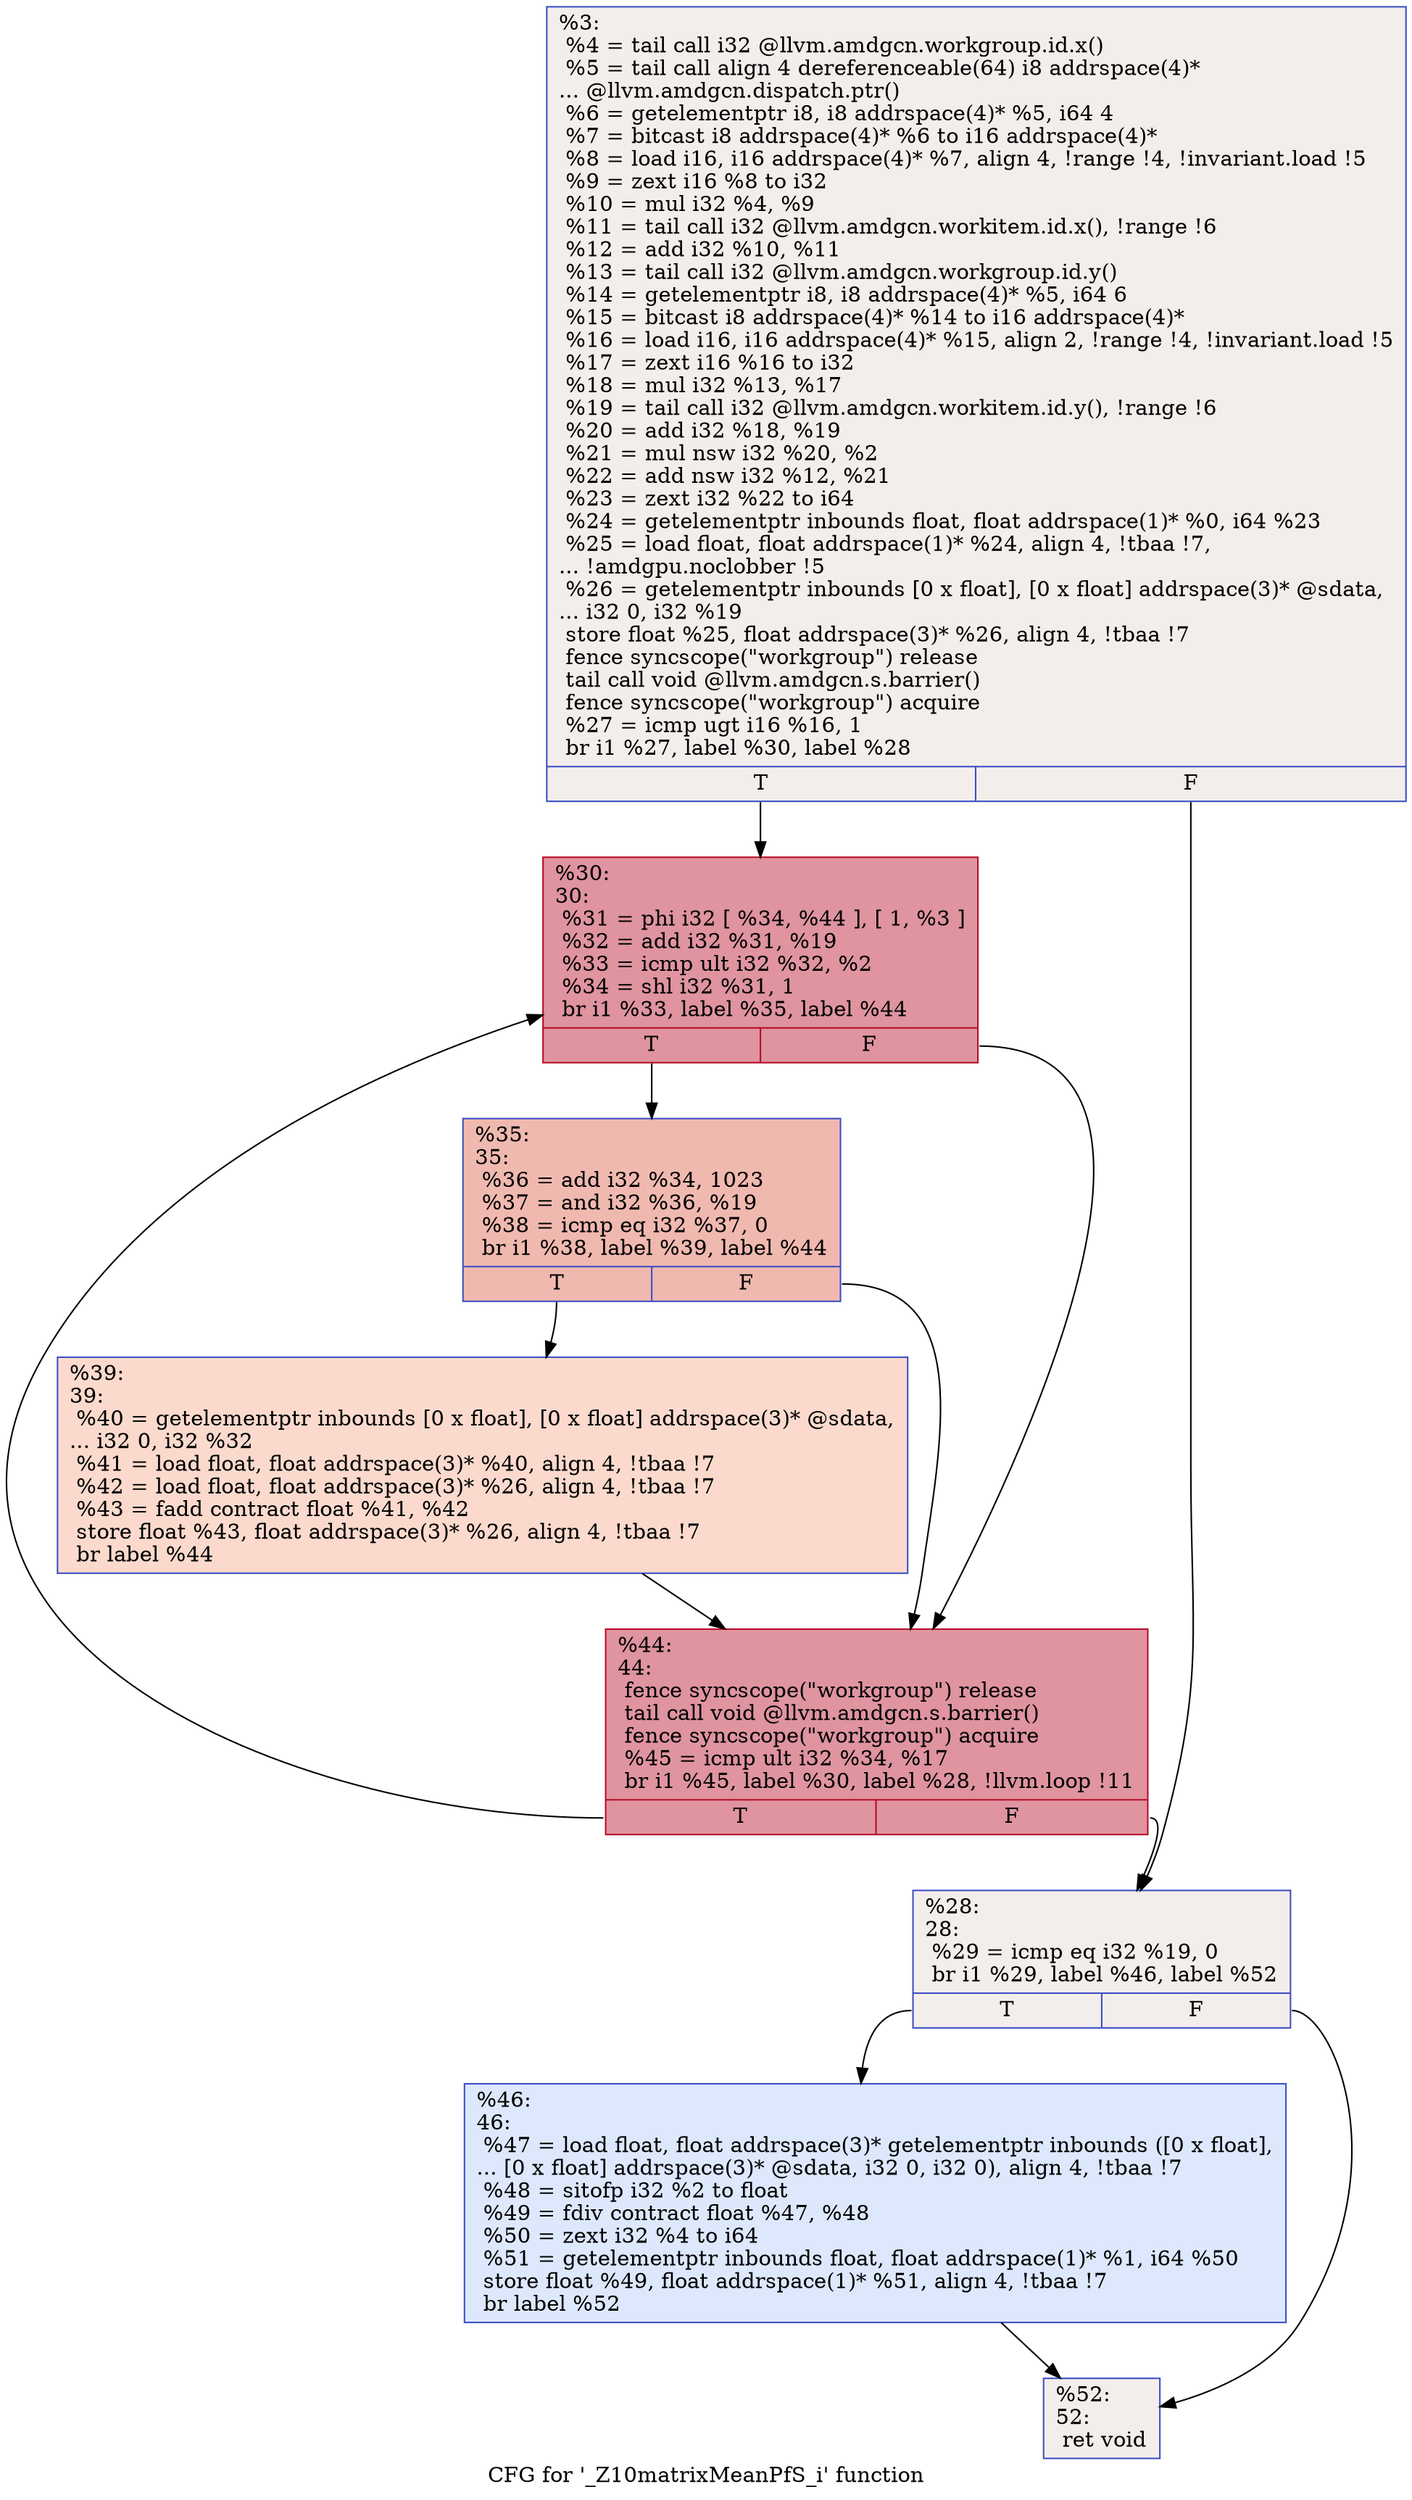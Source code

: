 digraph "CFG for '_Z10matrixMeanPfS_i' function" {
	label="CFG for '_Z10matrixMeanPfS_i' function";

	Node0x4db1140 [shape=record,color="#3d50c3ff", style=filled, fillcolor="#e3d9d370",label="{%3:\l  %4 = tail call i32 @llvm.amdgcn.workgroup.id.x()\l  %5 = tail call align 4 dereferenceable(64) i8 addrspace(4)*\l... @llvm.amdgcn.dispatch.ptr()\l  %6 = getelementptr i8, i8 addrspace(4)* %5, i64 4\l  %7 = bitcast i8 addrspace(4)* %6 to i16 addrspace(4)*\l  %8 = load i16, i16 addrspace(4)* %7, align 4, !range !4, !invariant.load !5\l  %9 = zext i16 %8 to i32\l  %10 = mul i32 %4, %9\l  %11 = tail call i32 @llvm.amdgcn.workitem.id.x(), !range !6\l  %12 = add i32 %10, %11\l  %13 = tail call i32 @llvm.amdgcn.workgroup.id.y()\l  %14 = getelementptr i8, i8 addrspace(4)* %5, i64 6\l  %15 = bitcast i8 addrspace(4)* %14 to i16 addrspace(4)*\l  %16 = load i16, i16 addrspace(4)* %15, align 2, !range !4, !invariant.load !5\l  %17 = zext i16 %16 to i32\l  %18 = mul i32 %13, %17\l  %19 = tail call i32 @llvm.amdgcn.workitem.id.y(), !range !6\l  %20 = add i32 %18, %19\l  %21 = mul nsw i32 %20, %2\l  %22 = add nsw i32 %12, %21\l  %23 = zext i32 %22 to i64\l  %24 = getelementptr inbounds float, float addrspace(1)* %0, i64 %23\l  %25 = load float, float addrspace(1)* %24, align 4, !tbaa !7,\l... !amdgpu.noclobber !5\l  %26 = getelementptr inbounds [0 x float], [0 x float] addrspace(3)* @sdata,\l... i32 0, i32 %19\l  store float %25, float addrspace(3)* %26, align 4, !tbaa !7\l  fence syncscope(\"workgroup\") release\l  tail call void @llvm.amdgcn.s.barrier()\l  fence syncscope(\"workgroup\") acquire\l  %27 = icmp ugt i16 %16, 1\l  br i1 %27, label %30, label %28\l|{<s0>T|<s1>F}}"];
	Node0x4db1140:s0 -> Node0x4db5980;
	Node0x4db1140:s1 -> Node0x4db5a10;
	Node0x4db5a10 [shape=record,color="#3d50c3ff", style=filled, fillcolor="#e3d9d370",label="{%28:\l28:                                               \l  %29 = icmp eq i32 %19, 0\l  br i1 %29, label %46, label %52\l|{<s0>T|<s1>F}}"];
	Node0x4db5a10:s0 -> Node0x4db5be0;
	Node0x4db5a10:s1 -> Node0x4db5c30;
	Node0x4db5980 [shape=record,color="#b70d28ff", style=filled, fillcolor="#b70d2870",label="{%30:\l30:                                               \l  %31 = phi i32 [ %34, %44 ], [ 1, %3 ]\l  %32 = add i32 %31, %19\l  %33 = icmp ult i32 %32, %2\l  %34 = shl i32 %31, 1\l  br i1 %33, label %35, label %44\l|{<s0>T|<s1>F}}"];
	Node0x4db5980:s0 -> Node0x4db4060;
	Node0x4db5980:s1 -> Node0x4db5da0;
	Node0x4db4060 [shape=record,color="#3d50c3ff", style=filled, fillcolor="#de614d70",label="{%35:\l35:                                               \l  %36 = add i32 %34, 1023\l  %37 = and i32 %36, %19\l  %38 = icmp eq i32 %37, 0\l  br i1 %38, label %39, label %44\l|{<s0>T|<s1>F}}"];
	Node0x4db4060:s0 -> Node0x4db64a0;
	Node0x4db4060:s1 -> Node0x4db5da0;
	Node0x4db64a0 [shape=record,color="#3d50c3ff", style=filled, fillcolor="#f7ac8e70",label="{%39:\l39:                                               \l  %40 = getelementptr inbounds [0 x float], [0 x float] addrspace(3)* @sdata,\l... i32 0, i32 %32\l  %41 = load float, float addrspace(3)* %40, align 4, !tbaa !7\l  %42 = load float, float addrspace(3)* %26, align 4, !tbaa !7\l  %43 = fadd contract float %41, %42\l  store float %43, float addrspace(3)* %26, align 4, !tbaa !7\l  br label %44\l}"];
	Node0x4db64a0 -> Node0x4db5da0;
	Node0x4db5da0 [shape=record,color="#b70d28ff", style=filled, fillcolor="#b70d2870",label="{%44:\l44:                                               \l  fence syncscope(\"workgroup\") release\l  tail call void @llvm.amdgcn.s.barrier()\l  fence syncscope(\"workgroup\") acquire\l  %45 = icmp ult i32 %34, %17\l  br i1 %45, label %30, label %28, !llvm.loop !11\l|{<s0>T|<s1>F}}"];
	Node0x4db5da0:s0 -> Node0x4db5980;
	Node0x4db5da0:s1 -> Node0x4db5a10;
	Node0x4db5be0 [shape=record,color="#3d50c3ff", style=filled, fillcolor="#b2ccfb70",label="{%46:\l46:                                               \l  %47 = load float, float addrspace(3)* getelementptr inbounds ([0 x float],\l... [0 x float] addrspace(3)* @sdata, i32 0, i32 0), align 4, !tbaa !7\l  %48 = sitofp i32 %2 to float\l  %49 = fdiv contract float %47, %48\l  %50 = zext i32 %4 to i64\l  %51 = getelementptr inbounds float, float addrspace(1)* %1, i64 %50\l  store float %49, float addrspace(1)* %51, align 4, !tbaa !7\l  br label %52\l}"];
	Node0x4db5be0 -> Node0x4db5c30;
	Node0x4db5c30 [shape=record,color="#3d50c3ff", style=filled, fillcolor="#e3d9d370",label="{%52:\l52:                                               \l  ret void\l}"];
}
